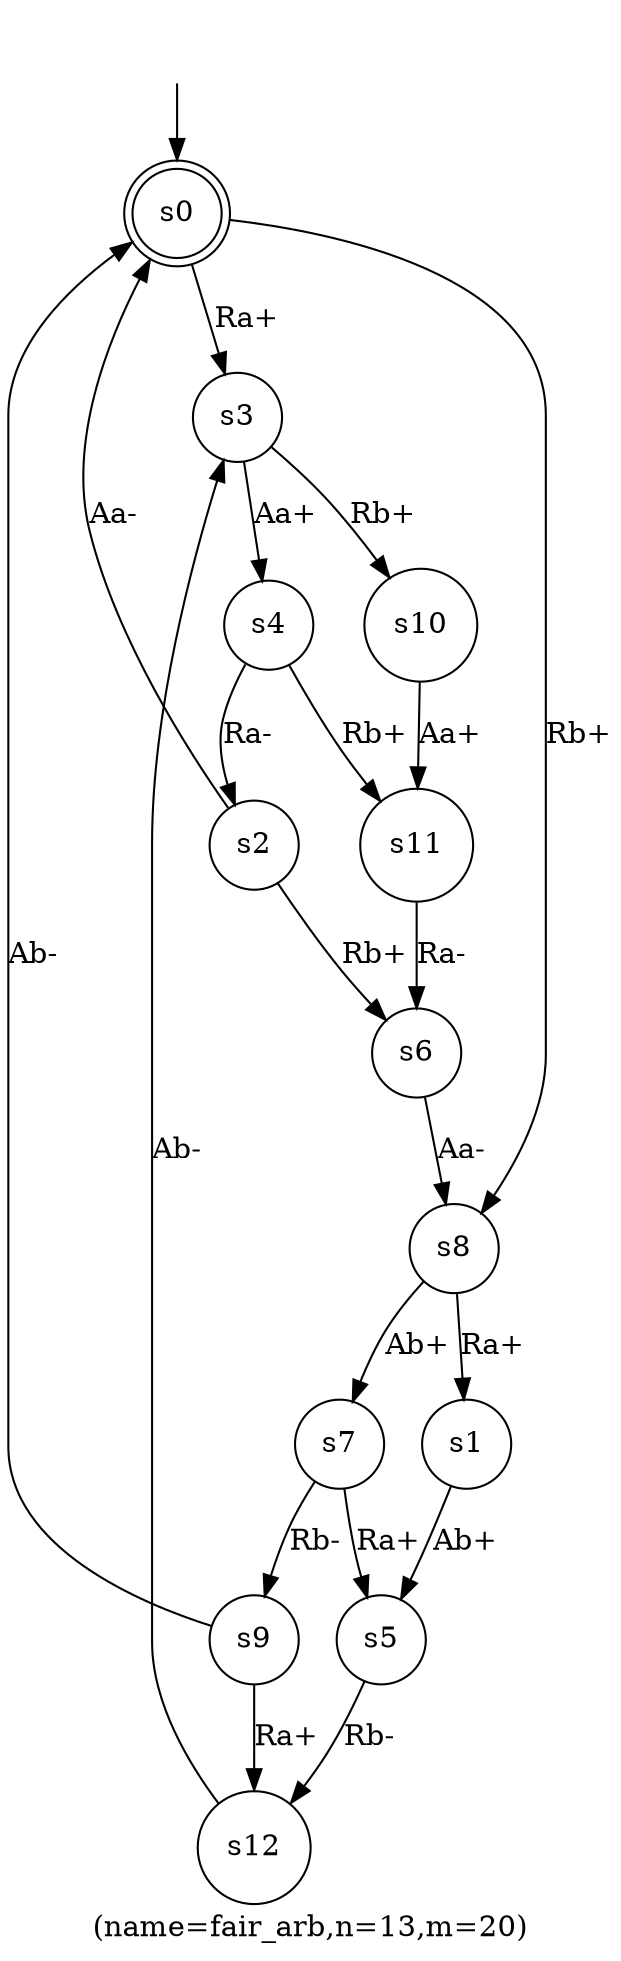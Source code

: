 digraph fair_arb{
	label="(name=fair_arb,n=13,m=20)";
	_nil [style = "invis"];
	node [shape = doublecircle]; s0;
	node [shape = circle];
	_nil -> s0;
	s0->s3[label="Ra+"];
	s7->s5[label="Ra+"];
	s9->s12[label="Ra+"];
	s8->s1[label="Ra+"];
	s0->s8[label="Rb+"];
	s2->s6[label="Rb+"];
	s3->s10[label="Rb+"];
	s4->s11[label="Rb+"];
	s7->s9[label="Rb-"];
	s5->s12[label="Rb-"];
	s2->s0[label="Aa-"];
	s6->s8[label="Aa-"];
	s9->s0[label="Ab-"];
	s12->s3[label="Ab-"];
	s3->s4[label="Aa+"];
	s10->s11[label="Aa+"];
	s4->s2[label="Ra-"];
	s11->s6[label="Ra-"];
	s8->s7[label="Ab+"];
	s1->s5[label="Ab+"];
}
